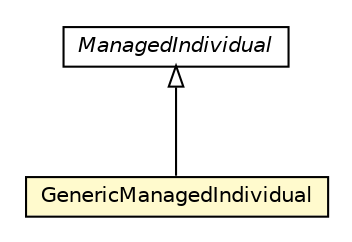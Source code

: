 #!/usr/local/bin/dot
#
# Class diagram 
# Generated by UMLGraph version R5_6-24-gf6e263 (http://www.umlgraph.org/)
#

digraph G {
	edge [fontname="Helvetica",fontsize=10,labelfontname="Helvetica",labelfontsize=10];
	node [fontname="Helvetica",fontsize=10,shape=plaintext];
	nodesep=0.25;
	ranksep=0.5;
	// org.universAAL.middleware.owl.ManagedIndividual
	c236644 [label=<<table title="org.universAAL.middleware.owl.ManagedIndividual" border="0" cellborder="1" cellspacing="0" cellpadding="2" port="p" href="../ManagedIndividual.html">
		<tr><td><table border="0" cellspacing="0" cellpadding="1">
<tr><td align="center" balign="center"><font face="Helvetica-Oblique"> ManagedIndividual </font></td></tr>
		</table></td></tr>
		</table>>, URL="../ManagedIndividual.html", fontname="Helvetica", fontcolor="black", fontsize=10.0];
	// org.universAAL.middleware.owl.generic.GenericManagedIndividual
	c236648 [label=<<table title="org.universAAL.middleware.owl.generic.GenericManagedIndividual" border="0" cellborder="1" cellspacing="0" cellpadding="2" port="p" bgcolor="lemonChiffon" href="./GenericManagedIndividual.html">
		<tr><td><table border="0" cellspacing="0" cellpadding="1">
<tr><td align="center" balign="center"> GenericManagedIndividual </td></tr>
		</table></td></tr>
		</table>>, URL="./GenericManagedIndividual.html", fontname="Helvetica", fontcolor="black", fontsize=10.0];
	//org.universAAL.middleware.owl.generic.GenericManagedIndividual extends org.universAAL.middleware.owl.ManagedIndividual
	c236644:p -> c236648:p [dir=back,arrowtail=empty];
}

